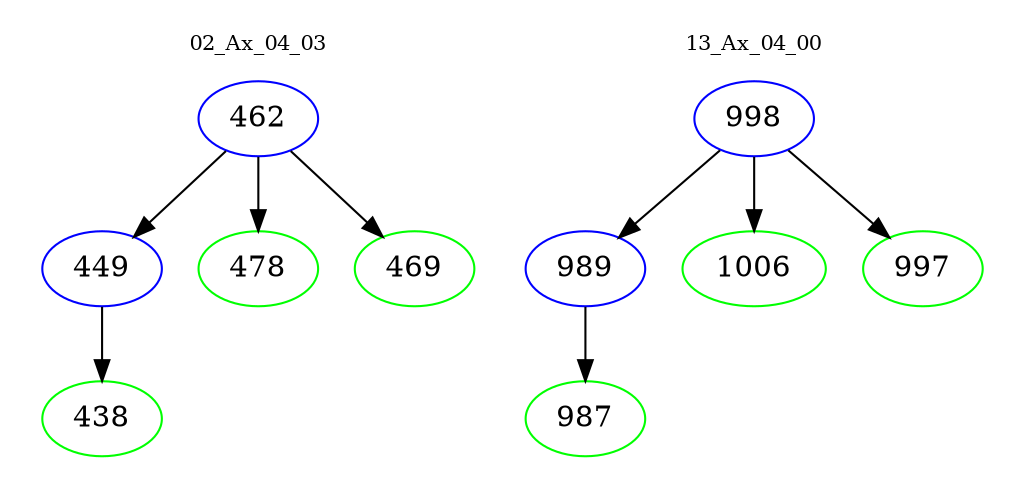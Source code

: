 digraph{
subgraph cluster_0 {
color = white
label = "02_Ax_04_03";
fontsize=10;
T0_462 [label="462", color="blue"]
T0_462 -> T0_449 [color="black"]
T0_449 [label="449", color="blue"]
T0_449 -> T0_438 [color="black"]
T0_438 [label="438", color="green"]
T0_462 -> T0_478 [color="black"]
T0_478 [label="478", color="green"]
T0_462 -> T0_469 [color="black"]
T0_469 [label="469", color="green"]
}
subgraph cluster_1 {
color = white
label = "13_Ax_04_00";
fontsize=10;
T1_998 [label="998", color="blue"]
T1_998 -> T1_989 [color="black"]
T1_989 [label="989", color="blue"]
T1_989 -> T1_987 [color="black"]
T1_987 [label="987", color="green"]
T1_998 -> T1_1006 [color="black"]
T1_1006 [label="1006", color="green"]
T1_998 -> T1_997 [color="black"]
T1_997 [label="997", color="green"]
}
}
